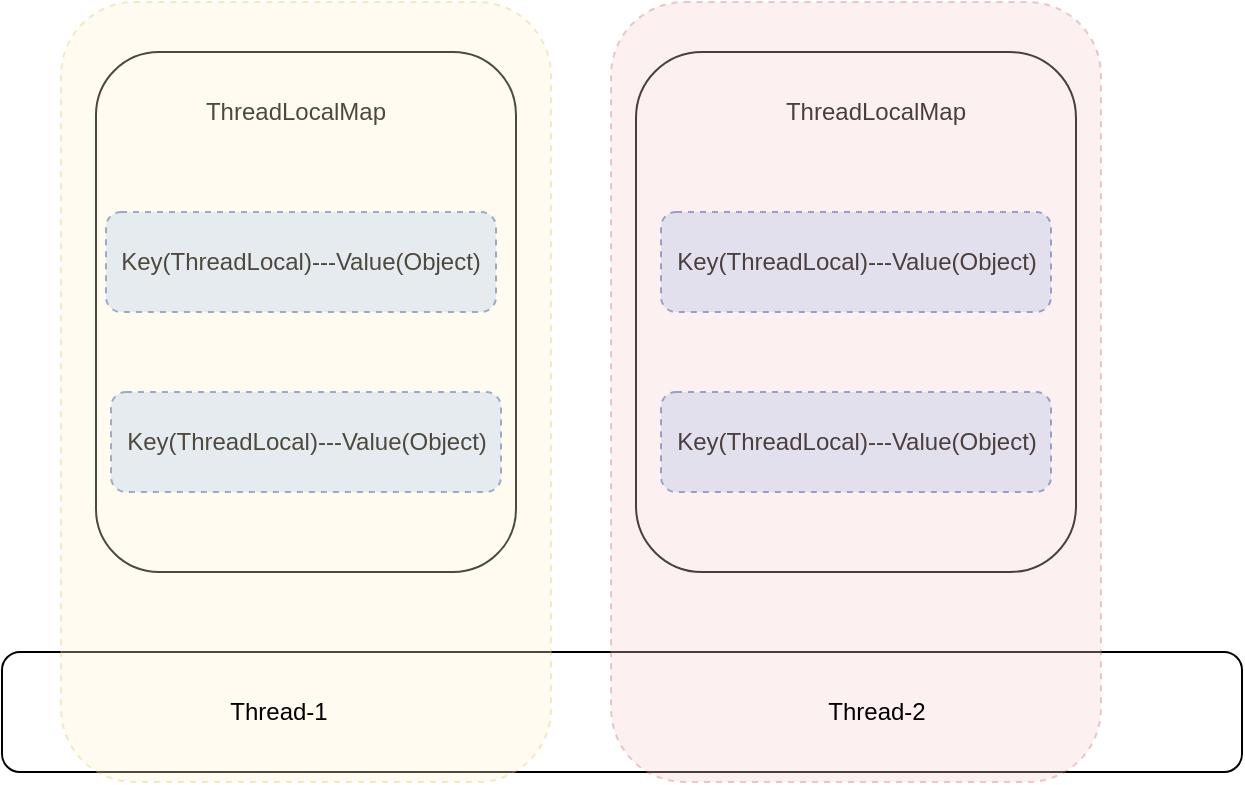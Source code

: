 <mxfile version="10.7.5" type="device"><diagram id="XftQAlyknNYbmjwHDhCx" name="第 1 页"><mxGraphModel dx="918" dy="727" grid="1" gridSize="10" guides="1" tooltips="1" connect="1" arrows="1" fold="1" page="1" pageScale="1" pageWidth="827" pageHeight="1169" math="0" shadow="0"><root><mxCell id="0"/><mxCell id="1" parent="0"/><mxCell id="qRtn5kxMtN3bJXg0jnqU-2" value="" style="rounded=1;whiteSpace=wrap;html=1;" vertex="1" parent="1"><mxGeometry x="150" y="100" width="210" height="260" as="geometry"/></mxCell><mxCell id="qRtn5kxMtN3bJXg0jnqU-3" value="Key(ThreadLocal)---Value(Object)" style="rounded=1;whiteSpace=wrap;html=1;dashed=1;fillColor=#dae8fc;strokeColor=#6c8ebf;" vertex="1" parent="1"><mxGeometry x="155" y="180" width="195" height="50" as="geometry"/></mxCell><mxCell id="qRtn5kxMtN3bJXg0jnqU-5" value="" style="rounded=1;whiteSpace=wrap;html=1;" vertex="1" parent="1"><mxGeometry x="420" y="100" width="220" height="260" as="geometry"/></mxCell><mxCell id="qRtn5kxMtN3bJXg0jnqU-6" value="Key(ThreadLocal)---Value(Object)" style="rounded=1;whiteSpace=wrap;html=1;dashed=1;fillColor=#dae8fc;strokeColor=#6c8ebf;" vertex="1" parent="1"><mxGeometry x="157.5" y="270" width="195" height="50" as="geometry"/></mxCell><mxCell id="qRtn5kxMtN3bJXg0jnqU-7" value="Key(ThreadLocal)---Value(Object)" style="rounded=1;whiteSpace=wrap;html=1;dashed=1;fillColor=#dae8fc;strokeColor=#6c8ebf;" vertex="1" parent="1"><mxGeometry x="432.5" y="180" width="195" height="50" as="geometry"/></mxCell><mxCell id="qRtn5kxMtN3bJXg0jnqU-8" value="Key(ThreadLocal)---Value(Object)" style="rounded=1;whiteSpace=wrap;html=1;dashed=1;fillColor=#dae8fc;strokeColor=#6c8ebf;" vertex="1" parent="1"><mxGeometry x="432.5" y="270" width="195" height="50" as="geometry"/></mxCell><mxCell id="qRtn5kxMtN3bJXg0jnqU-9" value="ThreadLocalMap" style="text;html=1;strokeColor=none;fillColor=none;align=center;verticalAlign=middle;whiteSpace=wrap;rounded=0;dashed=1;" vertex="1" parent="1"><mxGeometry x="230" y="120" width="40" height="20" as="geometry"/></mxCell><mxCell id="qRtn5kxMtN3bJXg0jnqU-10" value="ThreadLocalMap" style="text;html=1;strokeColor=none;fillColor=none;align=center;verticalAlign=middle;whiteSpace=wrap;rounded=0;dashed=1;" vertex="1" parent="1"><mxGeometry x="520" y="120" width="40" height="20" as="geometry"/></mxCell><mxCell id="qRtn5kxMtN3bJXg0jnqU-11" value="" style="rounded=1;whiteSpace=wrap;html=1;" vertex="1" parent="1"><mxGeometry x="103" y="400" width="620" height="60" as="geometry"/></mxCell><mxCell id="qRtn5kxMtN3bJXg0jnqU-14" value="" style="rounded=1;whiteSpace=wrap;html=1;opacity=30;dashed=1;fillColor=#fff2cc;strokeColor=#d6b656;" vertex="1" parent="1"><mxGeometry x="132.5" y="75" width="245" height="390" as="geometry"/></mxCell><mxCell id="qRtn5kxMtN3bJXg0jnqU-16" value="Thread-1" style="text;html=1;strokeColor=none;fillColor=none;align=center;verticalAlign=middle;whiteSpace=wrap;rounded=0;opacity=30;" vertex="1" parent="1"><mxGeometry x="200" y="420" width="83" height="20" as="geometry"/></mxCell><mxCell id="qRtn5kxMtN3bJXg0jnqU-22" value="" style="rounded=1;whiteSpace=wrap;html=1;opacity=30;dashed=1;fillColor=#f8cecc;strokeColor=#b85450;" vertex="1" parent="1"><mxGeometry x="407.5" y="75" width="245" height="390" as="geometry"/></mxCell><mxCell id="qRtn5kxMtN3bJXg0jnqU-23" value="Thread-2" style="text;html=1;strokeColor=none;fillColor=none;align=center;verticalAlign=middle;whiteSpace=wrap;rounded=0;opacity=30;" vertex="1" parent="1"><mxGeometry x="498.5" y="420" width="83" height="20" as="geometry"/></mxCell></root></mxGraphModel></diagram></mxfile>